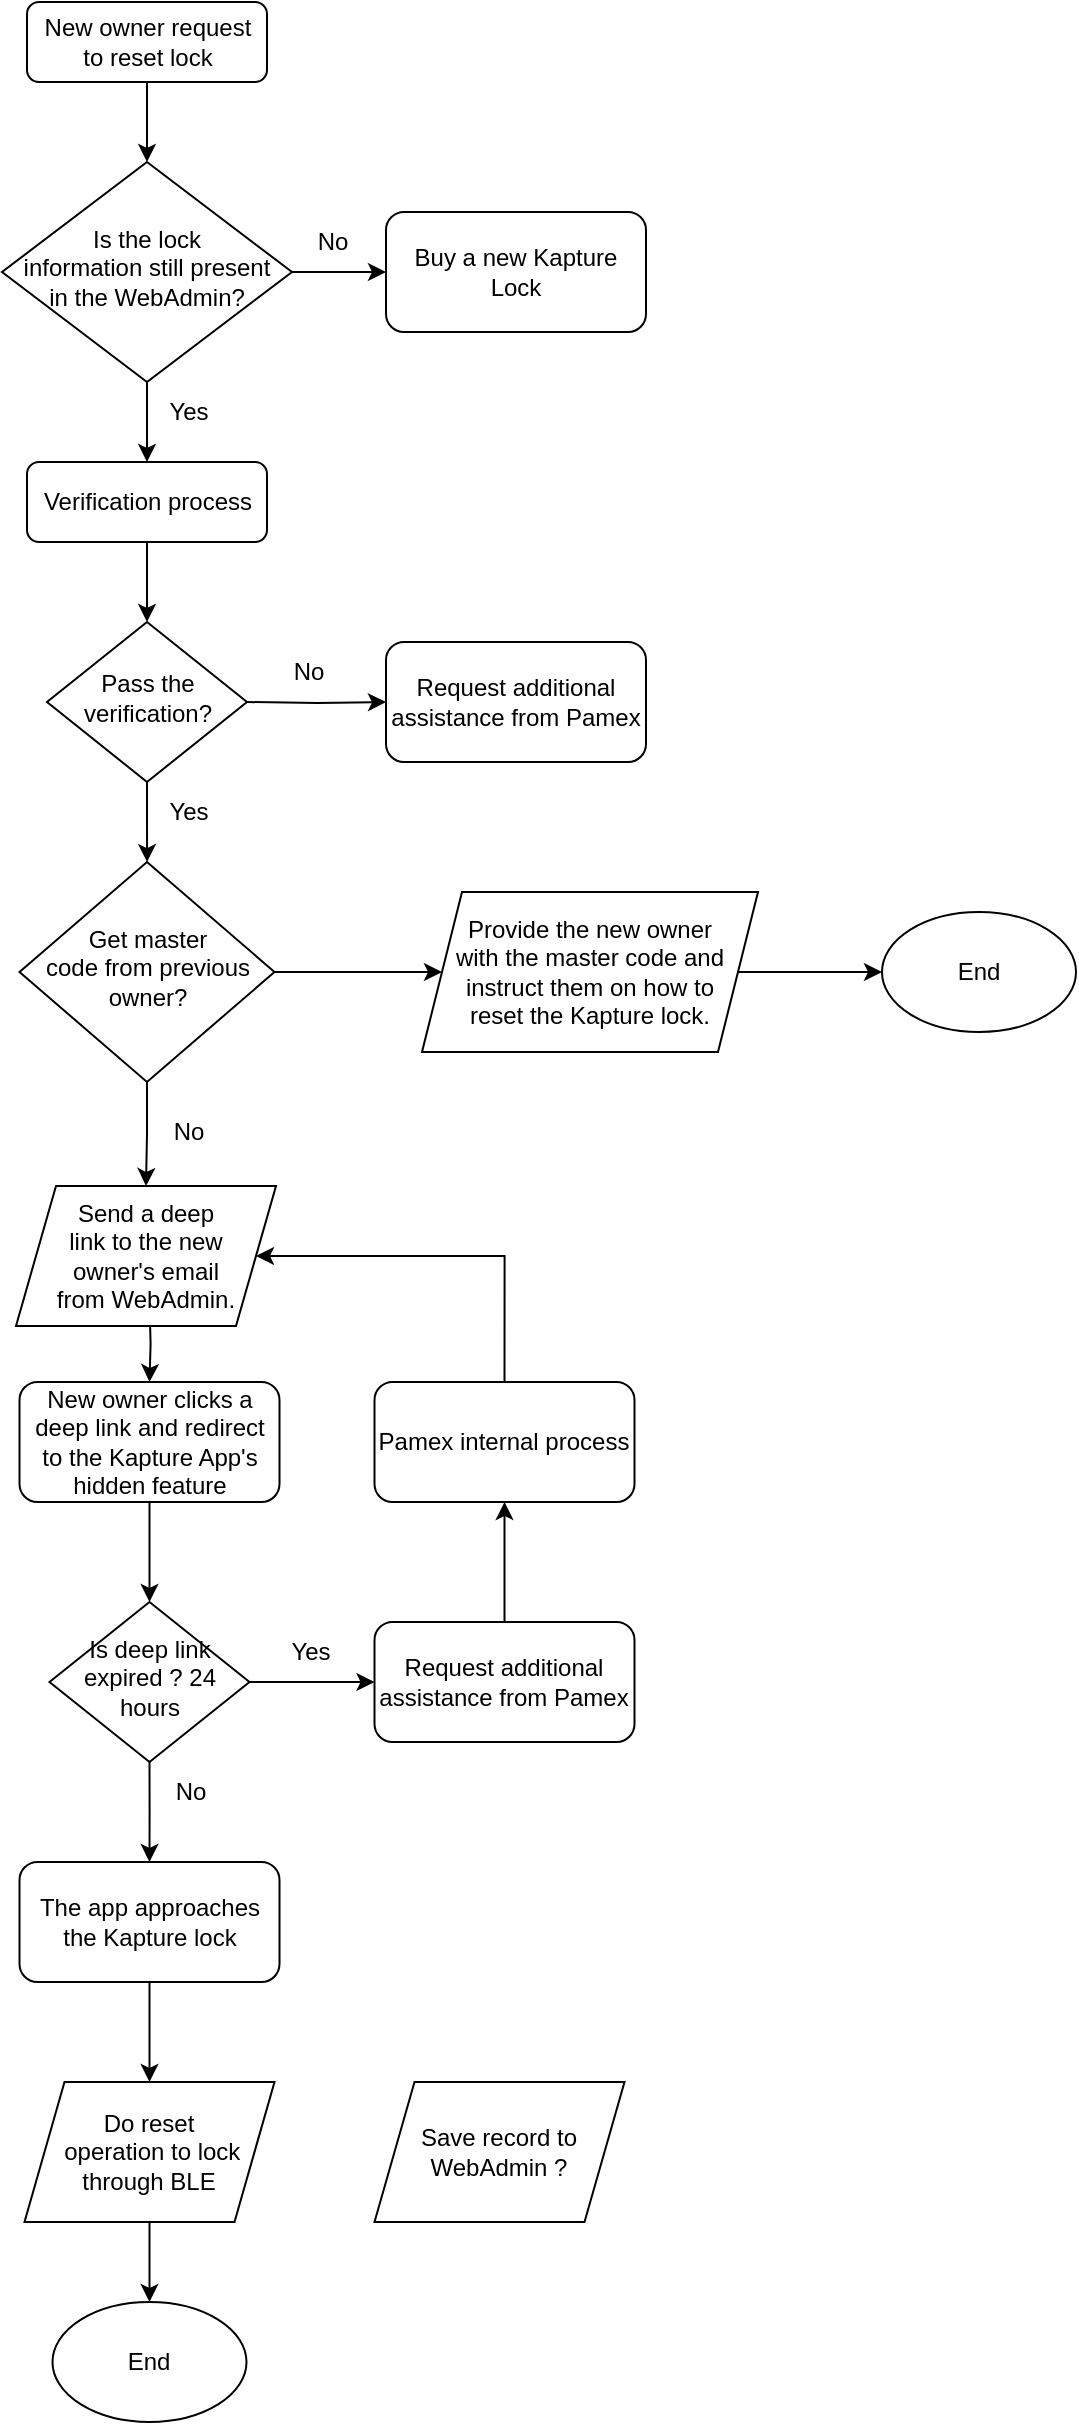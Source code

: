 <mxfile version="22.1.1" type="github">
  <diagram id="C5RBs43oDa-KdzZeNtuy" name="Page-1">
    <mxGraphModel dx="1499" dy="633" grid="1" gridSize="10" guides="1" tooltips="1" connect="1" arrows="1" fold="1" page="1" pageScale="1" pageWidth="827" pageHeight="1169" math="0" shadow="0">
      <root>
        <mxCell id="WIyWlLk6GJQsqaUBKTNV-0" />
        <mxCell id="WIyWlLk6GJQsqaUBKTNV-1" parent="WIyWlLk6GJQsqaUBKTNV-0" />
        <mxCell id="nUuFuTUnywf7_QC4D2Dj-24" style="edgeStyle=orthogonalEdgeStyle;rounded=0;orthogonalLoop=1;jettySize=auto;html=1;exitX=0.5;exitY=1;exitDx=0;exitDy=0;entryX=0.5;entryY=0;entryDx=0;entryDy=0;" parent="WIyWlLk6GJQsqaUBKTNV-1" source="nUuFuTUnywf7_QC4D2Dj-0" target="nUuFuTUnywf7_QC4D2Dj-23" edge="1">
          <mxGeometry relative="1" as="geometry" />
        </mxCell>
        <mxCell id="nUuFuTUnywf7_QC4D2Dj-0" value="New owner request &lt;br&gt;to reset lock" style="rounded=1;whiteSpace=wrap;html=1;fontSize=12;glass=0;strokeWidth=1;shadow=0;" parent="WIyWlLk6GJQsqaUBKTNV-1" vertex="1">
          <mxGeometry x="212.5" y="20" width="120" height="40" as="geometry" />
        </mxCell>
        <mxCell id="nUuFuTUnywf7_QC4D2Dj-27" style="edgeStyle=orthogonalEdgeStyle;rounded=0;orthogonalLoop=1;jettySize=auto;html=1;exitX=0.5;exitY=1;exitDx=0;exitDy=0;entryX=0.5;entryY=0;entryDx=0;entryDy=0;" parent="WIyWlLk6GJQsqaUBKTNV-1" source="nUuFuTUnywf7_QC4D2Dj-1" target="nUuFuTUnywf7_QC4D2Dj-3" edge="1">
          <mxGeometry relative="1" as="geometry" />
        </mxCell>
        <mxCell id="nUuFuTUnywf7_QC4D2Dj-1" value="Verification process" style="rounded=1;whiteSpace=wrap;html=1;fontSize=12;glass=0;strokeWidth=1;shadow=0;" parent="WIyWlLk6GJQsqaUBKTNV-1" vertex="1">
          <mxGeometry x="212.5" y="250" width="120" height="40" as="geometry" />
        </mxCell>
        <mxCell id="kx3ettdFjvNoGLA_zDNN-25" style="edgeStyle=orthogonalEdgeStyle;rounded=0;orthogonalLoop=1;jettySize=auto;html=1;exitX=0.5;exitY=1;exitDx=0;exitDy=0;" edge="1" parent="WIyWlLk6GJQsqaUBKTNV-1" source="nUuFuTUnywf7_QC4D2Dj-3" target="kx3ettdFjvNoGLA_zDNN-24">
          <mxGeometry relative="1" as="geometry" />
        </mxCell>
        <mxCell id="nUuFuTUnywf7_QC4D2Dj-3" value="Pass the verification?" style="rhombus;whiteSpace=wrap;html=1;shadow=0;fontFamily=Helvetica;fontSize=12;align=center;strokeWidth=1;spacing=6;spacingTop=-4;" parent="WIyWlLk6GJQsqaUBKTNV-1" vertex="1">
          <mxGeometry x="222.5" y="330" width="100" height="80" as="geometry" />
        </mxCell>
        <mxCell id="nUuFuTUnywf7_QC4D2Dj-12" style="edgeStyle=orthogonalEdgeStyle;rounded=0;orthogonalLoop=1;jettySize=auto;html=1;exitX=0.5;exitY=1;exitDx=0;exitDy=0;entryX=0.5;entryY=0;entryDx=0;entryDy=0;" parent="WIyWlLk6GJQsqaUBKTNV-1" target="nUuFuTUnywf7_QC4D2Dj-10" edge="1">
          <mxGeometry relative="1" as="geometry">
            <mxPoint x="273.75" y="670" as="sourcePoint" />
          </mxGeometry>
        </mxCell>
        <mxCell id="nUuFuTUnywf7_QC4D2Dj-15" style="edgeStyle=orthogonalEdgeStyle;rounded=0;orthogonalLoop=1;jettySize=auto;html=1;exitX=0.5;exitY=1;exitDx=0;exitDy=0;entryX=0.5;entryY=0;entryDx=0;entryDy=0;" parent="WIyWlLk6GJQsqaUBKTNV-1" source="nUuFuTUnywf7_QC4D2Dj-9" edge="1">
          <mxGeometry relative="1" as="geometry">
            <mxPoint x="273.75" y="950" as="targetPoint" />
          </mxGeometry>
        </mxCell>
        <mxCell id="nUuFuTUnywf7_QC4D2Dj-37" style="edgeStyle=orthogonalEdgeStyle;rounded=0;orthogonalLoop=1;jettySize=auto;html=1;exitX=1;exitY=0.5;exitDx=0;exitDy=0;" parent="WIyWlLk6GJQsqaUBKTNV-1" source="nUuFuTUnywf7_QC4D2Dj-9" target="nUuFuTUnywf7_QC4D2Dj-36" edge="1">
          <mxGeometry relative="1" as="geometry" />
        </mxCell>
        <mxCell id="nUuFuTUnywf7_QC4D2Dj-9" value="Is deep link expired ? 24 hours" style="rhombus;whiteSpace=wrap;html=1;shadow=0;fontFamily=Helvetica;fontSize=12;align=center;strokeWidth=1;spacing=6;spacingTop=-4;" parent="WIyWlLk6GJQsqaUBKTNV-1" vertex="1">
          <mxGeometry x="223.75" y="820" width="100" height="80" as="geometry" />
        </mxCell>
        <mxCell id="nUuFuTUnywf7_QC4D2Dj-13" style="edgeStyle=orthogonalEdgeStyle;rounded=0;orthogonalLoop=1;jettySize=auto;html=1;exitX=0.5;exitY=1;exitDx=0;exitDy=0;entryX=0.5;entryY=0;entryDx=0;entryDy=0;" parent="WIyWlLk6GJQsqaUBKTNV-1" source="nUuFuTUnywf7_QC4D2Dj-10" target="nUuFuTUnywf7_QC4D2Dj-9" edge="1">
          <mxGeometry relative="1" as="geometry" />
        </mxCell>
        <mxCell id="nUuFuTUnywf7_QC4D2Dj-10" value="New owner clicks a deep link and redirect to the Kapture App&#39;s hidden feature" style="rounded=1;whiteSpace=wrap;html=1;fontSize=12;glass=0;strokeWidth=1;shadow=0;" parent="WIyWlLk6GJQsqaUBKTNV-1" vertex="1">
          <mxGeometry x="208.75" y="710" width="130" height="60" as="geometry" />
        </mxCell>
        <mxCell id="nUuFuTUnywf7_QC4D2Dj-16" value="No" style="text;html=1;align=center;verticalAlign=middle;resizable=0;points=[];autosize=1;strokeColor=none;fillColor=none;" parent="WIyWlLk6GJQsqaUBKTNV-1" vertex="1">
          <mxGeometry x="273.75" y="900" width="40" height="30" as="geometry" />
        </mxCell>
        <mxCell id="kx3ettdFjvNoGLA_zDNN-1" style="edgeStyle=orthogonalEdgeStyle;rounded=0;orthogonalLoop=1;jettySize=auto;html=1;exitX=0.5;exitY=1;exitDx=0;exitDy=0;entryX=0.5;entryY=0;entryDx=0;entryDy=0;" edge="1" parent="WIyWlLk6GJQsqaUBKTNV-1" source="nUuFuTUnywf7_QC4D2Dj-17" target="nUuFuTUnywf7_QC4D2Dj-33">
          <mxGeometry relative="1" as="geometry" />
        </mxCell>
        <mxCell id="nUuFuTUnywf7_QC4D2Dj-17" value="Do reset&lt;br&gt;&amp;nbsp;operation to lock through BLE" style="shape=parallelogram;perimeter=parallelogramPerimeter;whiteSpace=wrap;html=1;fixedSize=1;" parent="WIyWlLk6GJQsqaUBKTNV-1" vertex="1">
          <mxGeometry x="211.25" y="1060" width="125" height="70" as="geometry" />
        </mxCell>
        <mxCell id="nUuFuTUnywf7_QC4D2Dj-25" style="edgeStyle=orthogonalEdgeStyle;rounded=0;orthogonalLoop=1;jettySize=auto;html=1;exitX=0.5;exitY=1;exitDx=0;exitDy=0;entryX=0.5;entryY=0;entryDx=0;entryDy=0;" parent="WIyWlLk6GJQsqaUBKTNV-1" source="nUuFuTUnywf7_QC4D2Dj-23" target="nUuFuTUnywf7_QC4D2Dj-1" edge="1">
          <mxGeometry relative="1" as="geometry" />
        </mxCell>
        <mxCell id="nUuFuTUnywf7_QC4D2Dj-45" style="edgeStyle=orthogonalEdgeStyle;rounded=0;orthogonalLoop=1;jettySize=auto;html=1;exitX=1;exitY=0.5;exitDx=0;exitDy=0;entryX=0;entryY=0.5;entryDx=0;entryDy=0;" parent="WIyWlLk6GJQsqaUBKTNV-1" source="nUuFuTUnywf7_QC4D2Dj-23" target="nUuFuTUnywf7_QC4D2Dj-40" edge="1">
          <mxGeometry relative="1" as="geometry" />
        </mxCell>
        <mxCell id="nUuFuTUnywf7_QC4D2Dj-23" value="Is the lock &lt;br&gt;information still present in the WebAdmin?" style="rhombus;whiteSpace=wrap;html=1;shadow=0;fontFamily=Helvetica;fontSize=12;align=center;strokeWidth=1;spacing=6;spacingTop=-4;" parent="WIyWlLk6GJQsqaUBKTNV-1" vertex="1">
          <mxGeometry x="200" y="100" width="145" height="110" as="geometry" />
        </mxCell>
        <mxCell id="nUuFuTUnywf7_QC4D2Dj-26" value="Yes" style="text;html=1;align=center;verticalAlign=middle;resizable=0;points=[];autosize=1;strokeColor=none;fillColor=none;" parent="WIyWlLk6GJQsqaUBKTNV-1" vertex="1">
          <mxGeometry x="272.5" y="210" width="40" height="30" as="geometry" />
        </mxCell>
        <mxCell id="nUuFuTUnywf7_QC4D2Dj-29" value="Send a deep &lt;br&gt;link to the new &lt;br&gt;owner&#39;s email &lt;br&gt;from WebAdmin." style="shape=parallelogram;perimeter=parallelogramPerimeter;whiteSpace=wrap;html=1;fixedSize=1;" parent="WIyWlLk6GJQsqaUBKTNV-1" vertex="1">
          <mxGeometry x="207" y="612" width="130" height="70" as="geometry" />
        </mxCell>
        <mxCell id="nUuFuTUnywf7_QC4D2Dj-32" value="Yes" style="text;html=1;align=center;verticalAlign=middle;resizable=0;points=[];autosize=1;strokeColor=none;fillColor=none;" parent="WIyWlLk6GJQsqaUBKTNV-1" vertex="1">
          <mxGeometry x="272.5" y="410" width="40" height="30" as="geometry" />
        </mxCell>
        <mxCell id="nUuFuTUnywf7_QC4D2Dj-33" value="End" style="ellipse;whiteSpace=wrap;html=1;" parent="WIyWlLk6GJQsqaUBKTNV-1" vertex="1">
          <mxGeometry x="225.25" y="1170" width="97" height="60" as="geometry" />
        </mxCell>
        <mxCell id="nUuFuTUnywf7_QC4D2Dj-48" style="edgeStyle=orthogonalEdgeStyle;rounded=0;orthogonalLoop=1;jettySize=auto;html=1;exitX=0.5;exitY=0;exitDx=0;exitDy=0;entryX=0.5;entryY=1;entryDx=0;entryDy=0;" parent="WIyWlLk6GJQsqaUBKTNV-1" source="nUuFuTUnywf7_QC4D2Dj-36" target="nUuFuTUnywf7_QC4D2Dj-46" edge="1">
          <mxGeometry relative="1" as="geometry" />
        </mxCell>
        <mxCell id="nUuFuTUnywf7_QC4D2Dj-36" value="Request&amp;nbsp;additional assistance from Pamex" style="rounded=1;whiteSpace=wrap;html=1;fontSize=12;glass=0;strokeWidth=1;shadow=0;" parent="WIyWlLk6GJQsqaUBKTNV-1" vertex="1">
          <mxGeometry x="386.25" y="830" width="130" height="60" as="geometry" />
        </mxCell>
        <mxCell id="nUuFuTUnywf7_QC4D2Dj-38" value="Yes" style="text;html=1;align=center;verticalAlign=middle;resizable=0;points=[];autosize=1;strokeColor=none;fillColor=none;" parent="WIyWlLk6GJQsqaUBKTNV-1" vertex="1">
          <mxGeometry x="333.75" y="830" width="40" height="30" as="geometry" />
        </mxCell>
        <mxCell id="nUuFuTUnywf7_QC4D2Dj-40" value="Buy a new Kapture Lock" style="rounded=1;whiteSpace=wrap;html=1;fontSize=12;glass=0;strokeWidth=1;shadow=0;" parent="WIyWlLk6GJQsqaUBKTNV-1" vertex="1">
          <mxGeometry x="392" y="125" width="130" height="60" as="geometry" />
        </mxCell>
        <mxCell id="nUuFuTUnywf7_QC4D2Dj-41" value="No" style="text;html=1;align=center;verticalAlign=middle;resizable=0;points=[];autosize=1;strokeColor=none;fillColor=none;" parent="WIyWlLk6GJQsqaUBKTNV-1" vertex="1">
          <mxGeometry x="345" y="125" width="40" height="30" as="geometry" />
        </mxCell>
        <mxCell id="nUuFuTUnywf7_QC4D2Dj-42" style="edgeStyle=orthogonalEdgeStyle;rounded=0;orthogonalLoop=1;jettySize=auto;html=1;exitX=1;exitY=0.5;exitDx=0;exitDy=0;" parent="WIyWlLk6GJQsqaUBKTNV-1" target="nUuFuTUnywf7_QC4D2Dj-43" edge="1">
          <mxGeometry relative="1" as="geometry">
            <mxPoint x="322.5" y="370" as="sourcePoint" />
          </mxGeometry>
        </mxCell>
        <mxCell id="nUuFuTUnywf7_QC4D2Dj-43" value="Request&amp;nbsp;additional assistance from Pamex" style="rounded=1;whiteSpace=wrap;html=1;fontSize=12;glass=0;strokeWidth=1;shadow=0;" parent="WIyWlLk6GJQsqaUBKTNV-1" vertex="1">
          <mxGeometry x="392" y="340" width="130" height="60" as="geometry" />
        </mxCell>
        <mxCell id="nUuFuTUnywf7_QC4D2Dj-44" value="No" style="text;html=1;align=center;verticalAlign=middle;resizable=0;points=[];autosize=1;strokeColor=none;fillColor=none;" parent="WIyWlLk6GJQsqaUBKTNV-1" vertex="1">
          <mxGeometry x="332.5" y="340" width="40" height="30" as="geometry" />
        </mxCell>
        <mxCell id="kx3ettdFjvNoGLA_zDNN-27" style="edgeStyle=orthogonalEdgeStyle;rounded=0;orthogonalLoop=1;jettySize=auto;html=1;exitX=0.5;exitY=0;exitDx=0;exitDy=0;entryX=1;entryY=0.5;entryDx=0;entryDy=0;" edge="1" parent="WIyWlLk6GJQsqaUBKTNV-1" source="nUuFuTUnywf7_QC4D2Dj-46" target="nUuFuTUnywf7_QC4D2Dj-29">
          <mxGeometry relative="1" as="geometry">
            <Array as="points">
              <mxPoint x="451" y="647" />
            </Array>
          </mxGeometry>
        </mxCell>
        <mxCell id="nUuFuTUnywf7_QC4D2Dj-46" value="Pamex internal process" style="rounded=1;whiteSpace=wrap;html=1;fontSize=12;glass=0;strokeWidth=1;shadow=0;" parent="WIyWlLk6GJQsqaUBKTNV-1" vertex="1">
          <mxGeometry x="386.25" y="710" width="130" height="60" as="geometry" />
        </mxCell>
        <mxCell id="7IM0EK9eWYhkGylu9vJR-2" value="Save record to WebAdmin ?" style="shape=parallelogram;perimeter=parallelogramPerimeter;whiteSpace=wrap;html=1;fixedSize=1;" parent="WIyWlLk6GJQsqaUBKTNV-1" vertex="1">
          <mxGeometry x="386.25" y="1060" width="125" height="70" as="geometry" />
        </mxCell>
        <mxCell id="kx3ettdFjvNoGLA_zDNN-0" style="edgeStyle=orthogonalEdgeStyle;rounded=0;orthogonalLoop=1;jettySize=auto;html=1;exitX=0.5;exitY=1;exitDx=0;exitDy=0;entryX=0.5;entryY=0;entryDx=0;entryDy=0;" edge="1" parent="WIyWlLk6GJQsqaUBKTNV-1" source="7IM0EK9eWYhkGylu9vJR-3" target="nUuFuTUnywf7_QC4D2Dj-17">
          <mxGeometry relative="1" as="geometry" />
        </mxCell>
        <mxCell id="7IM0EK9eWYhkGylu9vJR-3" value="The app approaches the Kapture lock" style="rounded=1;whiteSpace=wrap;html=1;fontSize=12;glass=0;strokeWidth=1;shadow=0;" parent="WIyWlLk6GJQsqaUBKTNV-1" vertex="1">
          <mxGeometry x="208.75" y="950" width="130" height="60" as="geometry" />
        </mxCell>
        <mxCell id="kx3ettdFjvNoGLA_zDNN-26" style="edgeStyle=orthogonalEdgeStyle;rounded=0;orthogonalLoop=1;jettySize=auto;html=1;exitX=0.5;exitY=1;exitDx=0;exitDy=0;" edge="1" parent="WIyWlLk6GJQsqaUBKTNV-1" source="kx3ettdFjvNoGLA_zDNN-24" target="nUuFuTUnywf7_QC4D2Dj-29">
          <mxGeometry relative="1" as="geometry" />
        </mxCell>
        <mxCell id="kx3ettdFjvNoGLA_zDNN-30" style="edgeStyle=orthogonalEdgeStyle;rounded=0;orthogonalLoop=1;jettySize=auto;html=1;exitX=1;exitY=0.5;exitDx=0;exitDy=0;" edge="1" parent="WIyWlLk6GJQsqaUBKTNV-1" source="kx3ettdFjvNoGLA_zDNN-24" target="kx3ettdFjvNoGLA_zDNN-29">
          <mxGeometry relative="1" as="geometry" />
        </mxCell>
        <mxCell id="kx3ettdFjvNoGLA_zDNN-24" value="Get master &lt;br&gt;code from previous owner?" style="rhombus;whiteSpace=wrap;html=1;shadow=0;fontFamily=Helvetica;fontSize=12;align=center;strokeWidth=1;spacing=6;spacingTop=-4;" vertex="1" parent="WIyWlLk6GJQsqaUBKTNV-1">
          <mxGeometry x="208.75" y="450" width="127.5" height="110" as="geometry" />
        </mxCell>
        <mxCell id="kx3ettdFjvNoGLA_zDNN-28" value="No" style="text;html=1;align=center;verticalAlign=middle;resizable=0;points=[];autosize=1;strokeColor=none;fillColor=none;" vertex="1" parent="WIyWlLk6GJQsqaUBKTNV-1">
          <mxGeometry x="272.5" y="570" width="40" height="30" as="geometry" />
        </mxCell>
        <mxCell id="kx3ettdFjvNoGLA_zDNN-32" style="edgeStyle=orthogonalEdgeStyle;rounded=0;orthogonalLoop=1;jettySize=auto;html=1;exitX=1;exitY=0.5;exitDx=0;exitDy=0;entryX=0;entryY=0.5;entryDx=0;entryDy=0;" edge="1" parent="WIyWlLk6GJQsqaUBKTNV-1" source="kx3ettdFjvNoGLA_zDNN-29" target="kx3ettdFjvNoGLA_zDNN-31">
          <mxGeometry relative="1" as="geometry" />
        </mxCell>
        <mxCell id="kx3ettdFjvNoGLA_zDNN-29" value="Provide the new owner &lt;br&gt;with the master code and instruct them on how to &lt;br&gt;reset the Kapture lock." style="shape=parallelogram;perimeter=parallelogramPerimeter;whiteSpace=wrap;html=1;fixedSize=1;" vertex="1" parent="WIyWlLk6GJQsqaUBKTNV-1">
          <mxGeometry x="410" y="465" width="168" height="80" as="geometry" />
        </mxCell>
        <mxCell id="kx3ettdFjvNoGLA_zDNN-31" value="End" style="ellipse;whiteSpace=wrap;html=1;" vertex="1" parent="WIyWlLk6GJQsqaUBKTNV-1">
          <mxGeometry x="640" y="475" width="97" height="60" as="geometry" />
        </mxCell>
      </root>
    </mxGraphModel>
  </diagram>
</mxfile>
